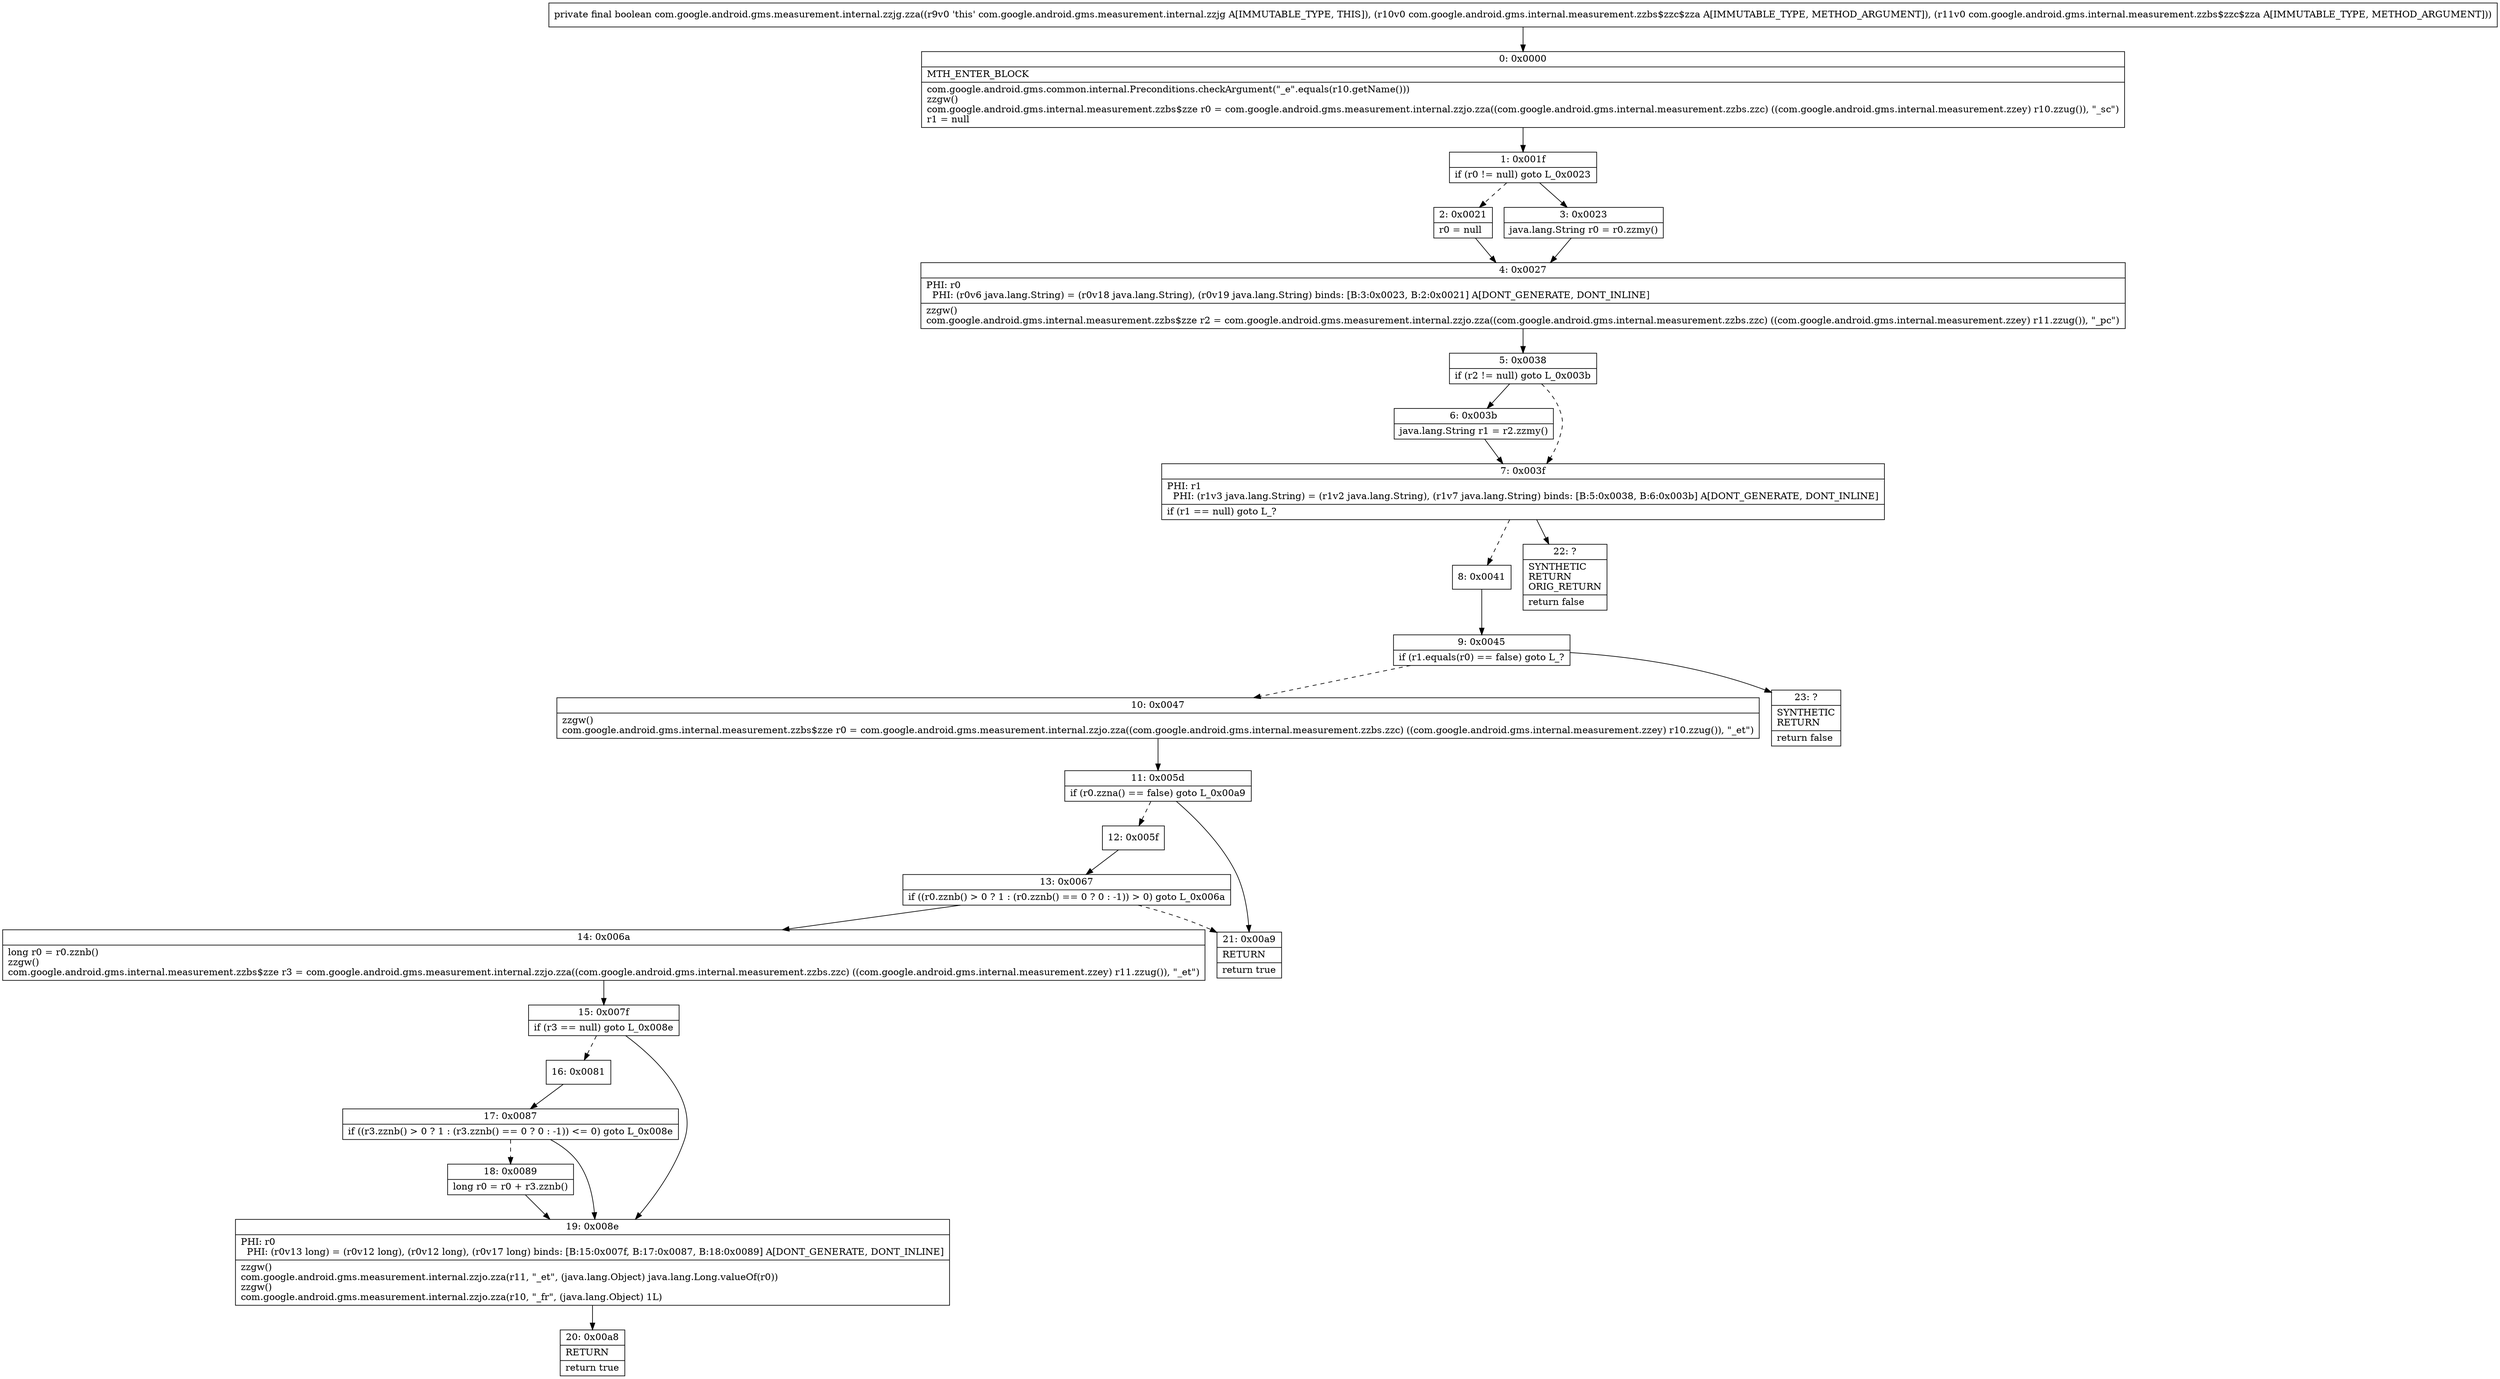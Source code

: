 digraph "CFG forcom.google.android.gms.measurement.internal.zzjg.zza(Lcom\/google\/android\/gms\/internal\/measurement\/zzbs$zzc$zza;Lcom\/google\/android\/gms\/internal\/measurement\/zzbs$zzc$zza;)Z" {
Node_0 [shape=record,label="{0\:\ 0x0000|MTH_ENTER_BLOCK\l|com.google.android.gms.common.internal.Preconditions.checkArgument(\"_e\".equals(r10.getName()))\lzzgw()\lcom.google.android.gms.internal.measurement.zzbs$zze r0 = com.google.android.gms.measurement.internal.zzjo.zza((com.google.android.gms.internal.measurement.zzbs.zzc) ((com.google.android.gms.internal.measurement.zzey) r10.zzug()), \"_sc\")\lr1 = null\l}"];
Node_1 [shape=record,label="{1\:\ 0x001f|if (r0 != null) goto L_0x0023\l}"];
Node_2 [shape=record,label="{2\:\ 0x0021|r0 = null\l}"];
Node_3 [shape=record,label="{3\:\ 0x0023|java.lang.String r0 = r0.zzmy()\l}"];
Node_4 [shape=record,label="{4\:\ 0x0027|PHI: r0 \l  PHI: (r0v6 java.lang.String) = (r0v18 java.lang.String), (r0v19 java.lang.String) binds: [B:3:0x0023, B:2:0x0021] A[DONT_GENERATE, DONT_INLINE]\l|zzgw()\lcom.google.android.gms.internal.measurement.zzbs$zze r2 = com.google.android.gms.measurement.internal.zzjo.zza((com.google.android.gms.internal.measurement.zzbs.zzc) ((com.google.android.gms.internal.measurement.zzey) r11.zzug()), \"_pc\")\l}"];
Node_5 [shape=record,label="{5\:\ 0x0038|if (r2 != null) goto L_0x003b\l}"];
Node_6 [shape=record,label="{6\:\ 0x003b|java.lang.String r1 = r2.zzmy()\l}"];
Node_7 [shape=record,label="{7\:\ 0x003f|PHI: r1 \l  PHI: (r1v3 java.lang.String) = (r1v2 java.lang.String), (r1v7 java.lang.String) binds: [B:5:0x0038, B:6:0x003b] A[DONT_GENERATE, DONT_INLINE]\l|if (r1 == null) goto L_?\l}"];
Node_8 [shape=record,label="{8\:\ 0x0041}"];
Node_9 [shape=record,label="{9\:\ 0x0045|if (r1.equals(r0) == false) goto L_?\l}"];
Node_10 [shape=record,label="{10\:\ 0x0047|zzgw()\lcom.google.android.gms.internal.measurement.zzbs$zze r0 = com.google.android.gms.measurement.internal.zzjo.zza((com.google.android.gms.internal.measurement.zzbs.zzc) ((com.google.android.gms.internal.measurement.zzey) r10.zzug()), \"_et\")\l}"];
Node_11 [shape=record,label="{11\:\ 0x005d|if (r0.zzna() == false) goto L_0x00a9\l}"];
Node_12 [shape=record,label="{12\:\ 0x005f}"];
Node_13 [shape=record,label="{13\:\ 0x0067|if ((r0.zznb() \> 0 ? 1 : (r0.zznb() == 0 ? 0 : \-1)) \> 0) goto L_0x006a\l}"];
Node_14 [shape=record,label="{14\:\ 0x006a|long r0 = r0.zznb()\lzzgw()\lcom.google.android.gms.internal.measurement.zzbs$zze r3 = com.google.android.gms.measurement.internal.zzjo.zza((com.google.android.gms.internal.measurement.zzbs.zzc) ((com.google.android.gms.internal.measurement.zzey) r11.zzug()), \"_et\")\l}"];
Node_15 [shape=record,label="{15\:\ 0x007f|if (r3 == null) goto L_0x008e\l}"];
Node_16 [shape=record,label="{16\:\ 0x0081}"];
Node_17 [shape=record,label="{17\:\ 0x0087|if ((r3.zznb() \> 0 ? 1 : (r3.zznb() == 0 ? 0 : \-1)) \<= 0) goto L_0x008e\l}"];
Node_18 [shape=record,label="{18\:\ 0x0089|long r0 = r0 + r3.zznb()\l}"];
Node_19 [shape=record,label="{19\:\ 0x008e|PHI: r0 \l  PHI: (r0v13 long) = (r0v12 long), (r0v12 long), (r0v17 long) binds: [B:15:0x007f, B:17:0x0087, B:18:0x0089] A[DONT_GENERATE, DONT_INLINE]\l|zzgw()\lcom.google.android.gms.measurement.internal.zzjo.zza(r11, \"_et\", (java.lang.Object) java.lang.Long.valueOf(r0))\lzzgw()\lcom.google.android.gms.measurement.internal.zzjo.zza(r10, \"_fr\", (java.lang.Object) 1L)\l}"];
Node_20 [shape=record,label="{20\:\ 0x00a8|RETURN\l|return true\l}"];
Node_21 [shape=record,label="{21\:\ 0x00a9|RETURN\l|return true\l}"];
Node_22 [shape=record,label="{22\:\ ?|SYNTHETIC\lRETURN\lORIG_RETURN\l|return false\l}"];
Node_23 [shape=record,label="{23\:\ ?|SYNTHETIC\lRETURN\l|return false\l}"];
MethodNode[shape=record,label="{private final boolean com.google.android.gms.measurement.internal.zzjg.zza((r9v0 'this' com.google.android.gms.measurement.internal.zzjg A[IMMUTABLE_TYPE, THIS]), (r10v0 com.google.android.gms.internal.measurement.zzbs$zzc$zza A[IMMUTABLE_TYPE, METHOD_ARGUMENT]), (r11v0 com.google.android.gms.internal.measurement.zzbs$zzc$zza A[IMMUTABLE_TYPE, METHOD_ARGUMENT])) }"];
MethodNode -> Node_0;
Node_0 -> Node_1;
Node_1 -> Node_2[style=dashed];
Node_1 -> Node_3;
Node_2 -> Node_4;
Node_3 -> Node_4;
Node_4 -> Node_5;
Node_5 -> Node_6;
Node_5 -> Node_7[style=dashed];
Node_6 -> Node_7;
Node_7 -> Node_8[style=dashed];
Node_7 -> Node_22;
Node_8 -> Node_9;
Node_9 -> Node_10[style=dashed];
Node_9 -> Node_23;
Node_10 -> Node_11;
Node_11 -> Node_12[style=dashed];
Node_11 -> Node_21;
Node_12 -> Node_13;
Node_13 -> Node_14;
Node_13 -> Node_21[style=dashed];
Node_14 -> Node_15;
Node_15 -> Node_16[style=dashed];
Node_15 -> Node_19;
Node_16 -> Node_17;
Node_17 -> Node_18[style=dashed];
Node_17 -> Node_19;
Node_18 -> Node_19;
Node_19 -> Node_20;
}

